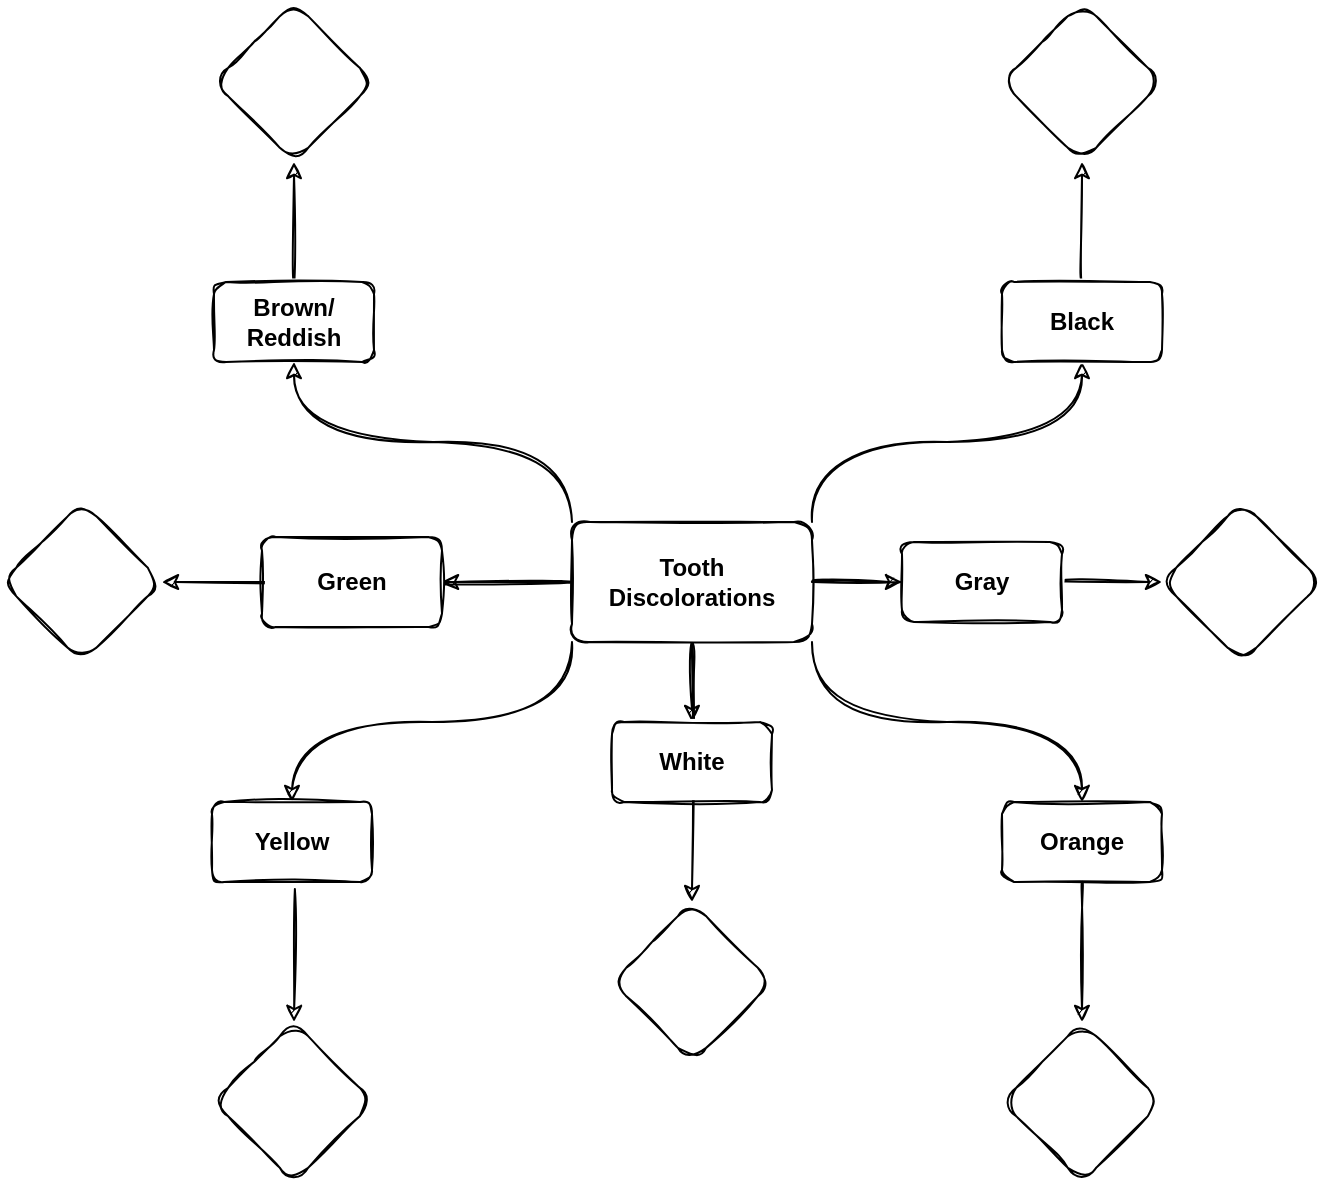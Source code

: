 <mxfile version="17.5.0" type="github">
  <diagram id="ynY3r5JYlk6WKdW9Yk7H" name="Page-1">
    <mxGraphModel dx="1138" dy="762" grid="1" gridSize="10" guides="1" tooltips="1" connect="1" arrows="1" fold="1" page="1" pageScale="1" pageWidth="1169" pageHeight="827" math="0" shadow="0">
      <root>
        <mxCell id="0" />
        <mxCell id="1" parent="0" />
        <mxCell id="cpP7aHBiMPf3QizdeRdw-4" value="" style="edgeStyle=orthogonalEdgeStyle;orthogonalLoop=1;jettySize=auto;html=1;curved=1;sketch=1;fontSize=12;fontStyle=1;fontFamily=Helvetica;" edge="1" parent="1" source="cpP7aHBiMPf3QizdeRdw-1" target="cpP7aHBiMPf3QizdeRdw-3">
          <mxGeometry relative="1" as="geometry" />
        </mxCell>
        <mxCell id="cpP7aHBiMPf3QizdeRdw-6" value="" style="edgeStyle=orthogonalEdgeStyle;orthogonalLoop=1;jettySize=auto;html=1;curved=1;sketch=1;fontSize=12;fontStyle=1;fontFamily=Helvetica;startArrow=none;" edge="1" parent="1" source="cpP7aHBiMPf3QizdeRdw-33" target="cpP7aHBiMPf3QizdeRdw-5">
          <mxGeometry relative="1" as="geometry" />
        </mxCell>
        <mxCell id="cpP7aHBiMPf3QizdeRdw-8" value="" style="edgeStyle=orthogonalEdgeStyle;orthogonalLoop=1;jettySize=auto;html=1;exitX=1;exitY=1;exitDx=0;exitDy=0;curved=1;sketch=1;fontSize=12;fontStyle=1;fontFamily=Helvetica;entryX=0.5;entryY=0;entryDx=0;entryDy=0;" edge="1" parent="1" source="cpP7aHBiMPf3QizdeRdw-1" target="cpP7aHBiMPf3QizdeRdw-51">
          <mxGeometry relative="1" as="geometry">
            <mxPoint x="780" y="500" as="targetPoint" />
          </mxGeometry>
        </mxCell>
        <mxCell id="cpP7aHBiMPf3QizdeRdw-11" value="" style="edgeStyle=orthogonalEdgeStyle;orthogonalLoop=1;jettySize=auto;html=1;curved=1;sketch=1;fontSize=12;fontStyle=1;fontFamily=Helvetica;" edge="1" parent="1" source="cpP7aHBiMPf3QizdeRdw-1" target="cpP7aHBiMPf3QizdeRdw-10">
          <mxGeometry relative="1" as="geometry" />
        </mxCell>
        <mxCell id="cpP7aHBiMPf3QizdeRdw-15" style="edgeStyle=orthogonalEdgeStyle;orthogonalLoop=1;jettySize=auto;html=1;exitX=0;exitY=1;exitDx=0;exitDy=0;curved=1;sketch=1;fontSize=12;fontStyle=1;fontFamily=Helvetica;entryX=0.5;entryY=0;entryDx=0;entryDy=0;" edge="1" parent="1" source="cpP7aHBiMPf3QizdeRdw-1" target="cpP7aHBiMPf3QizdeRdw-50">
          <mxGeometry relative="1" as="geometry">
            <mxPoint x="385" y="480.0" as="targetPoint" />
            <Array as="points">
              <mxPoint x="525" y="460" />
              <mxPoint x="385" y="460" />
            </Array>
          </mxGeometry>
        </mxCell>
        <mxCell id="cpP7aHBiMPf3QizdeRdw-20" value="" style="edgeStyle=orthogonalEdgeStyle;curved=1;rounded=1;sketch=1;orthogonalLoop=1;jettySize=auto;html=1;fontSize=12;fontFamily=Helvetica;exitX=0;exitY=0;exitDx=0;exitDy=0;" edge="1" parent="1" source="cpP7aHBiMPf3QizdeRdw-1" target="cpP7aHBiMPf3QizdeRdw-19">
          <mxGeometry relative="1" as="geometry" />
        </mxCell>
        <mxCell id="cpP7aHBiMPf3QizdeRdw-31" value="" style="edgeStyle=orthogonalEdgeStyle;curved=1;rounded=1;sketch=1;orthogonalLoop=1;jettySize=auto;html=1;fontSize=12;fontFamily=Helvetica;" edge="1" parent="1" source="cpP7aHBiMPf3QizdeRdw-1" target="cpP7aHBiMPf3QizdeRdw-30">
          <mxGeometry relative="1" as="geometry" />
        </mxCell>
        <mxCell id="cpP7aHBiMPf3QizdeRdw-34" value="" style="edgeStyle=orthogonalEdgeStyle;curved=1;rounded=1;sketch=1;orthogonalLoop=1;jettySize=auto;html=1;fontFamily=Helvetica;fontSize=12;" edge="1" parent="1" source="cpP7aHBiMPf3QizdeRdw-1" target="cpP7aHBiMPf3QizdeRdw-33">
          <mxGeometry relative="1" as="geometry" />
        </mxCell>
        <mxCell id="cpP7aHBiMPf3QizdeRdw-37" value="" style="edgeStyle=orthogonalEdgeStyle;curved=1;rounded=1;sketch=1;orthogonalLoop=1;jettySize=auto;html=1;fontFamily=Helvetica;fontSize=12;" edge="1" parent="1" source="cpP7aHBiMPf3QizdeRdw-1" target="cpP7aHBiMPf3QizdeRdw-36">
          <mxGeometry relative="1" as="geometry" />
        </mxCell>
        <mxCell id="cpP7aHBiMPf3QizdeRdw-58" style="edgeStyle=orthogonalEdgeStyle;curved=1;rounded=1;sketch=1;orthogonalLoop=1;jettySize=auto;html=1;entryX=0.5;entryY=1;entryDx=0;entryDy=0;fontFamily=Helvetica;fontSize=12;exitX=1;exitY=0;exitDx=0;exitDy=0;" edge="1" parent="1" source="cpP7aHBiMPf3QizdeRdw-1" target="cpP7aHBiMPf3QizdeRdw-57">
          <mxGeometry relative="1" as="geometry" />
        </mxCell>
        <mxCell id="cpP7aHBiMPf3QizdeRdw-1" value="Tooth Discolorations" style="rounded=1;whiteSpace=wrap;html=1;sketch=1;fontSize=12;fontStyle=1;fontFamily=Helvetica;" vertex="1" parent="1">
          <mxGeometry x="525" y="360" width="120" height="60" as="geometry" />
        </mxCell>
        <mxCell id="cpP7aHBiMPf3QizdeRdw-3" value="" style="rhombus;whiteSpace=wrap;html=1;rounded=1;sketch=1;fontSize=12;fontStyle=1;fontFamily=Helvetica;" vertex="1" parent="1">
          <mxGeometry x="545" y="550" width="80" height="80" as="geometry" />
        </mxCell>
        <mxCell id="cpP7aHBiMPf3QizdeRdw-5" value="" style="rhombus;whiteSpace=wrap;html=1;rounded=1;sketch=1;fontSize=12;fontStyle=1;fontFamily=Helvetica;" vertex="1" parent="1">
          <mxGeometry x="820" y="350" width="80" height="80" as="geometry" />
        </mxCell>
        <mxCell id="cpP7aHBiMPf3QizdeRdw-39" value="" style="edgeStyle=orthogonalEdgeStyle;curved=1;rounded=1;sketch=1;orthogonalLoop=1;jettySize=auto;html=1;fontFamily=Helvetica;fontSize=12;exitX=0.5;exitY=1;exitDx=0;exitDy=0;" edge="1" parent="1" source="cpP7aHBiMPf3QizdeRdw-51" target="cpP7aHBiMPf3QizdeRdw-38">
          <mxGeometry relative="1" as="geometry">
            <mxPoint x="780" y="540.0" as="sourcePoint" />
          </mxGeometry>
        </mxCell>
        <mxCell id="cpP7aHBiMPf3QizdeRdw-10" value="" style="rhombus;whiteSpace=wrap;html=1;rounded=1;sketch=1;fontSize=12;fontStyle=1;fontFamily=Helvetica;" vertex="1" parent="1">
          <mxGeometry x="240" y="350" width="80" height="80" as="geometry" />
        </mxCell>
        <mxCell id="cpP7aHBiMPf3QizdeRdw-49" value="" style="edgeStyle=orthogonalEdgeStyle;curved=1;rounded=1;sketch=1;orthogonalLoop=1;jettySize=auto;html=1;fontFamily=Helvetica;fontSize=12;exitX=0.518;exitY=1.087;exitDx=0;exitDy=0;exitPerimeter=0;" edge="1" parent="1" source="cpP7aHBiMPf3QizdeRdw-50" target="cpP7aHBiMPf3QizdeRdw-48">
          <mxGeometry relative="1" as="geometry">
            <mxPoint x="385" y="560" as="sourcePoint" />
          </mxGeometry>
        </mxCell>
        <mxCell id="cpP7aHBiMPf3QizdeRdw-56" value="" style="edgeStyle=orthogonalEdgeStyle;curved=1;rounded=1;sketch=1;orthogonalLoop=1;jettySize=auto;html=1;fontFamily=Helvetica;fontSize=12;" edge="1" parent="1" source="cpP7aHBiMPf3QizdeRdw-19" target="cpP7aHBiMPf3QizdeRdw-55">
          <mxGeometry relative="1" as="geometry" />
        </mxCell>
        <mxCell id="cpP7aHBiMPf3QizdeRdw-19" value="Brown/&lt;br&gt;Reddish" style="whiteSpace=wrap;html=1;rounded=1;sketch=1;fontStyle=1;fontFamily=Helvetica;" vertex="1" parent="1">
          <mxGeometry x="346" y="240" width="80" height="40" as="geometry" />
        </mxCell>
        <mxCell id="cpP7aHBiMPf3QizdeRdw-30" value="White" style="rounded=1;whiteSpace=wrap;html=1;sketch=1;fontSize=12;fontStyle=1;fontFamily=Helvetica;" vertex="1" parent="1">
          <mxGeometry x="545" y="460" width="80" height="40" as="geometry" />
        </mxCell>
        <mxCell id="cpP7aHBiMPf3QizdeRdw-33" value="Gray" style="rounded=1;whiteSpace=wrap;html=1;sketch=1;fontSize=12;fontStyle=1;fontFamily=Helvetica;" vertex="1" parent="1">
          <mxGeometry x="690" y="370" width="80" height="40" as="geometry" />
        </mxCell>
        <mxCell id="cpP7aHBiMPf3QizdeRdw-35" value="" style="edgeStyle=orthogonalEdgeStyle;orthogonalLoop=1;jettySize=auto;html=1;curved=1;sketch=1;fontSize=12;fontStyle=1;fontFamily=Helvetica;endArrow=none;" edge="1" parent="1" source="cpP7aHBiMPf3QizdeRdw-1" target="cpP7aHBiMPf3QizdeRdw-33">
          <mxGeometry relative="1" as="geometry">
            <mxPoint x="645.0" y="390" as="sourcePoint" />
            <mxPoint x="745" y="390" as="targetPoint" />
          </mxGeometry>
        </mxCell>
        <mxCell id="cpP7aHBiMPf3QizdeRdw-36" value="Green" style="rounded=1;whiteSpace=wrap;html=1;sketch=1;fontSize=12;fontStyle=1;fontFamily=Helvetica;" vertex="1" parent="1">
          <mxGeometry x="370" y="367.5" width="90" height="45" as="geometry" />
        </mxCell>
        <mxCell id="cpP7aHBiMPf3QizdeRdw-38" value="" style="rhombus;whiteSpace=wrap;html=1;rounded=1;sketch=1;fontSize=12;fontStyle=1;fontFamily=Helvetica;" vertex="1" parent="1">
          <mxGeometry x="740" y="610" width="80" height="80" as="geometry" />
        </mxCell>
        <mxCell id="cpP7aHBiMPf3QizdeRdw-48" value="" style="rhombus;whiteSpace=wrap;html=1;rounded=1;sketch=1;fontStyle=1;" vertex="1" parent="1">
          <mxGeometry x="346" y="610" width="80" height="80" as="geometry" />
        </mxCell>
        <mxCell id="cpP7aHBiMPf3QizdeRdw-50" value="Yellow" style="rounded=1;whiteSpace=wrap;html=1;sketch=1;fontSize=12;fontStyle=1;fontFamily=Helvetica;" vertex="1" parent="1">
          <mxGeometry x="345" y="500" width="80" height="40" as="geometry" />
        </mxCell>
        <mxCell id="cpP7aHBiMPf3QizdeRdw-51" value="Orange" style="rounded=1;whiteSpace=wrap;html=1;sketch=1;fontSize=12;fontStyle=1;fontFamily=Helvetica;" vertex="1" parent="1">
          <mxGeometry x="740" y="500" width="80" height="40" as="geometry" />
        </mxCell>
        <mxCell id="cpP7aHBiMPf3QizdeRdw-55" value="" style="rhombus;whiteSpace=wrap;html=1;rounded=1;sketch=1;fontStyle=1;" vertex="1" parent="1">
          <mxGeometry x="346" y="100" width="80" height="80" as="geometry" />
        </mxCell>
        <mxCell id="cpP7aHBiMPf3QizdeRdw-60" value="" style="edgeStyle=orthogonalEdgeStyle;curved=1;rounded=1;sketch=1;orthogonalLoop=1;jettySize=auto;html=1;fontFamily=Helvetica;fontSize=12;" edge="1" parent="1" source="cpP7aHBiMPf3QizdeRdw-57" target="cpP7aHBiMPf3QizdeRdw-59">
          <mxGeometry relative="1" as="geometry" />
        </mxCell>
        <mxCell id="cpP7aHBiMPf3QizdeRdw-57" value="Black" style="whiteSpace=wrap;html=1;rounded=1;sketch=1;fontStyle=1;fontFamily=Helvetica;" vertex="1" parent="1">
          <mxGeometry x="740" y="240" width="80" height="40" as="geometry" />
        </mxCell>
        <mxCell id="cpP7aHBiMPf3QizdeRdw-59" value="" style="rhombus;whiteSpace=wrap;html=1;rounded=1;sketch=1;fontStyle=1;" vertex="1" parent="1">
          <mxGeometry x="740" y="100" width="80" height="80" as="geometry" />
        </mxCell>
      </root>
    </mxGraphModel>
  </diagram>
</mxfile>
